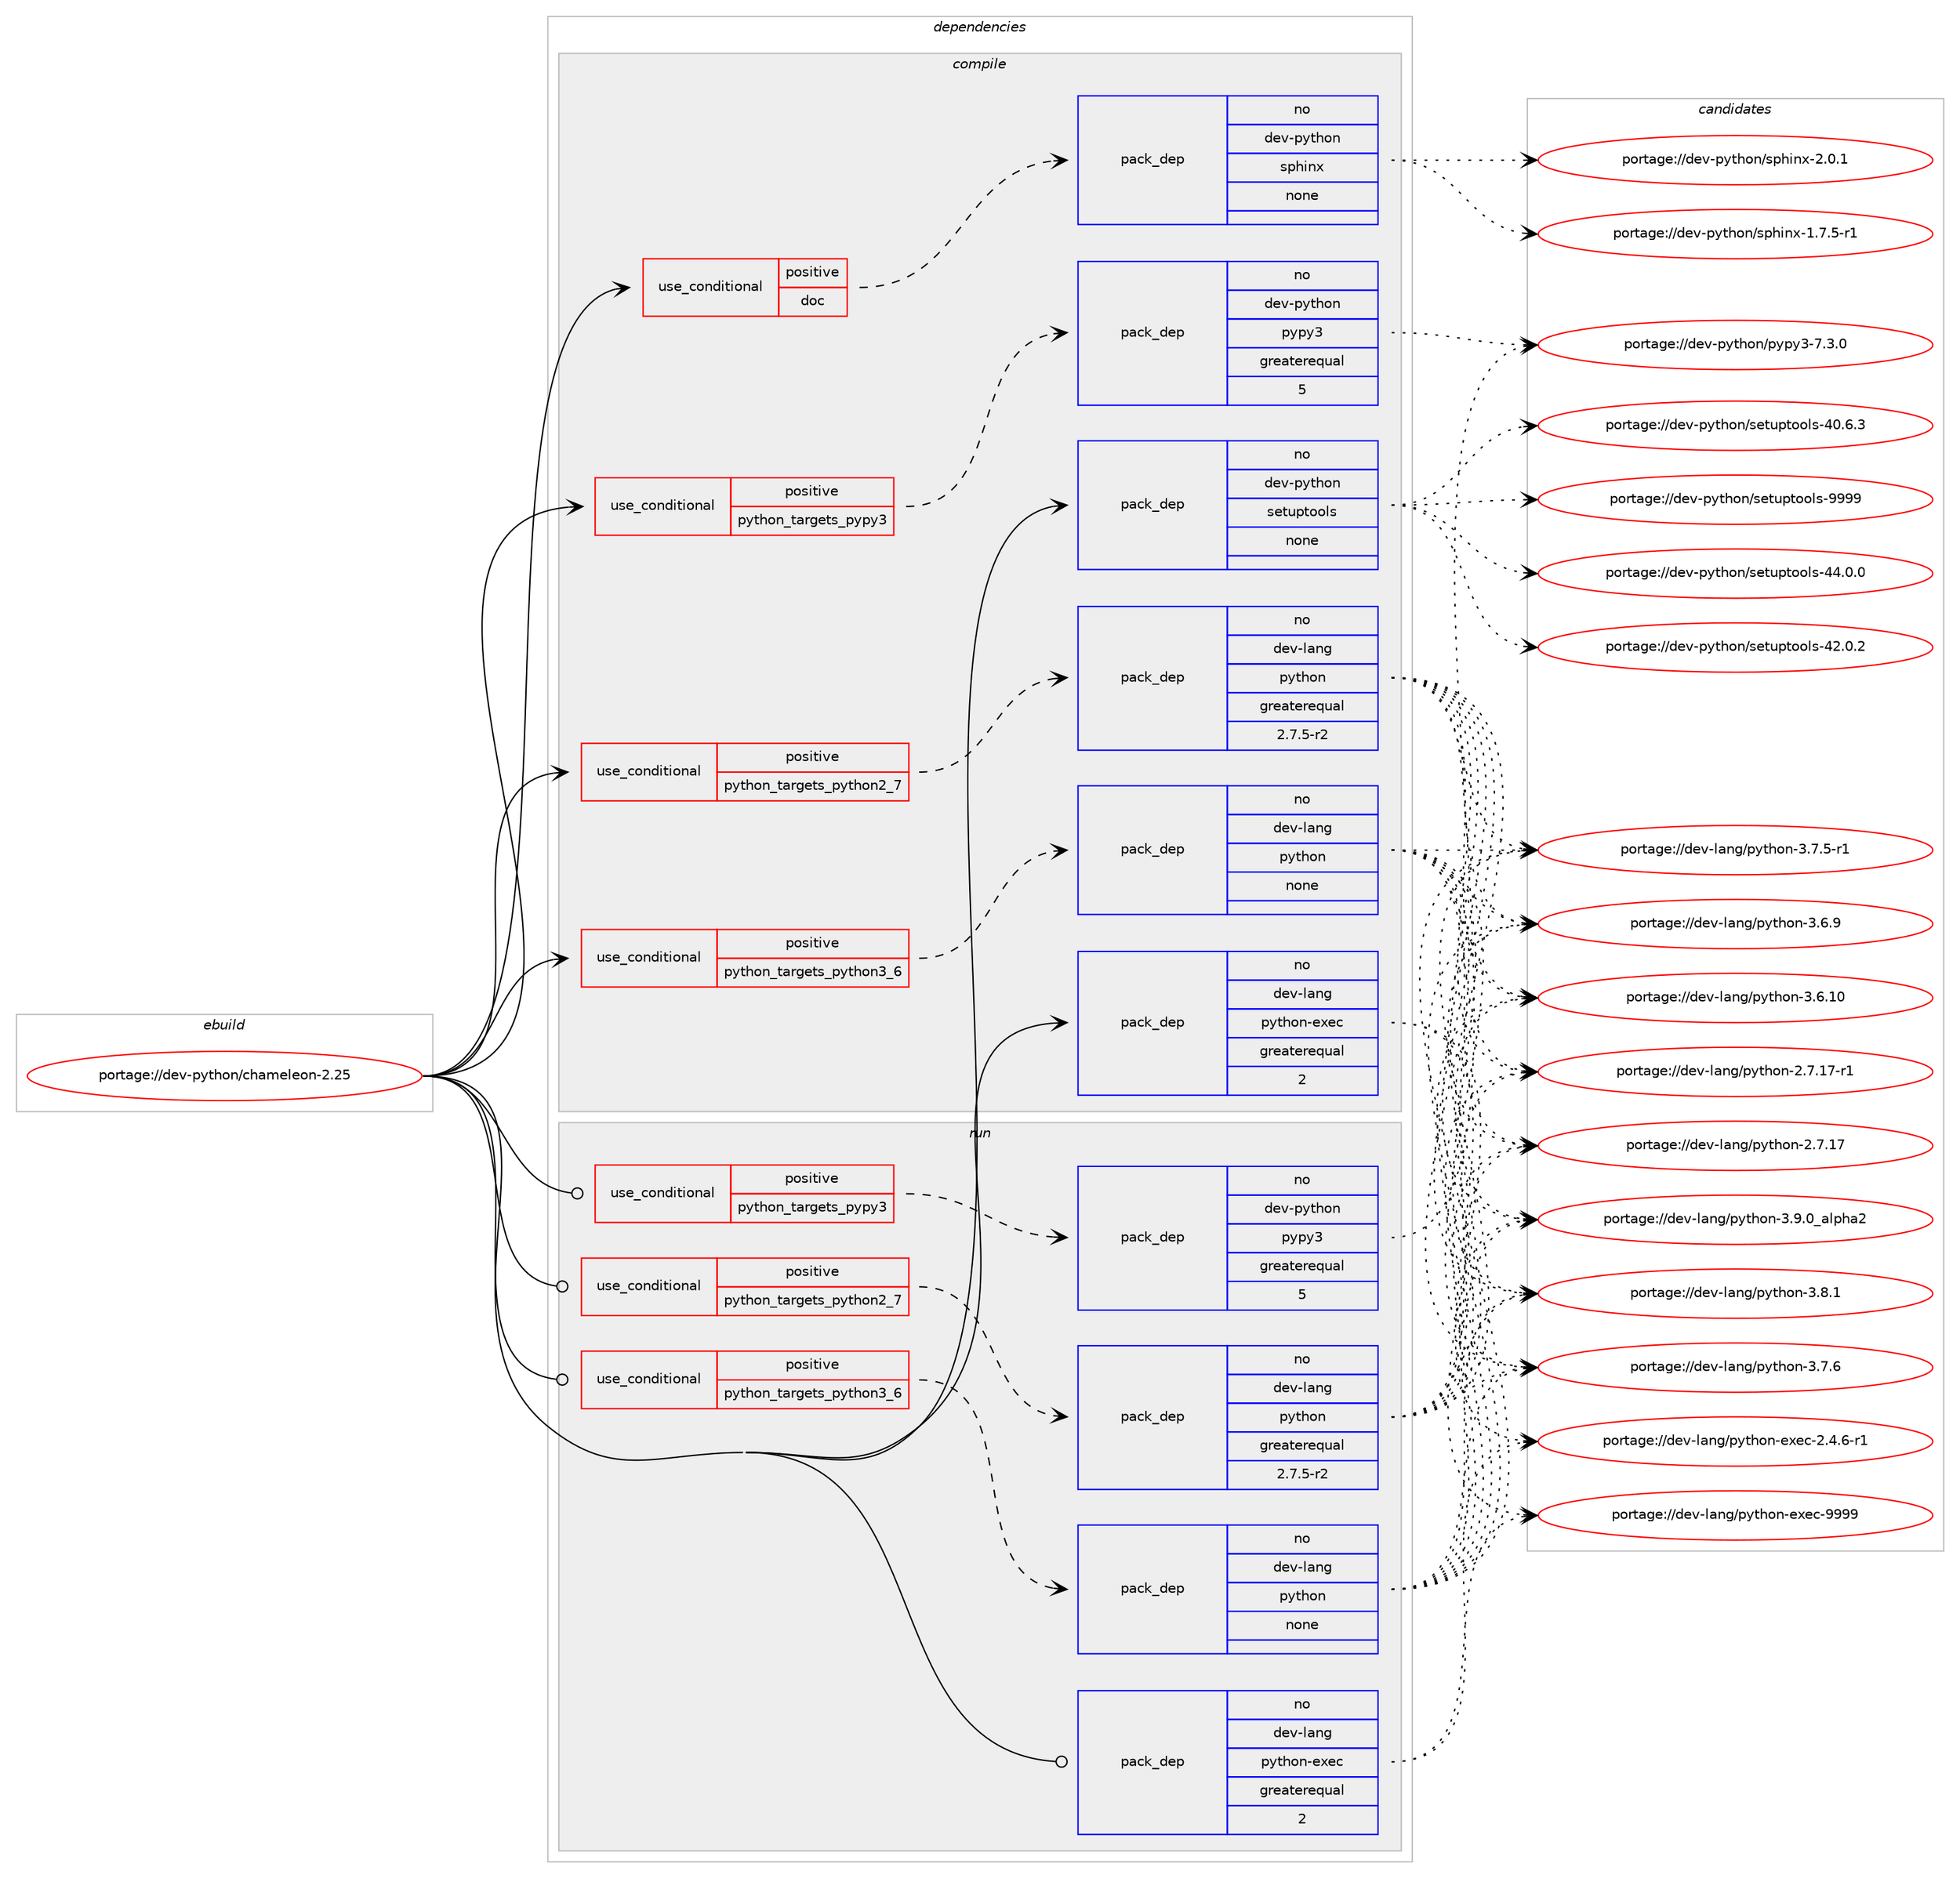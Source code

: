 digraph prolog {

# *************
# Graph options
# *************

newrank=true;
concentrate=true;
compound=true;
graph [rankdir=LR,fontname=Helvetica,fontsize=10,ranksep=1.5];#, ranksep=2.5, nodesep=0.2];
edge  [arrowhead=vee];
node  [fontname=Helvetica,fontsize=10];

# **********
# The ebuild
# **********

subgraph cluster_leftcol {
color=gray;
rank=same;
label=<<i>ebuild</i>>;
id [label="portage://dev-python/chameleon-2.25", color=red, width=4, href="../dev-python/chameleon-2.25.svg"];
}

# ****************
# The dependencies
# ****************

subgraph cluster_midcol {
color=gray;
label=<<i>dependencies</i>>;
subgraph cluster_compile {
fillcolor="#eeeeee";
style=filled;
label=<<i>compile</i>>;
subgraph cond117885 {
dependency467504 [label=<<TABLE BORDER="0" CELLBORDER="1" CELLSPACING="0" CELLPADDING="4"><TR><TD ROWSPAN="3" CELLPADDING="10">use_conditional</TD></TR><TR><TD>positive</TD></TR><TR><TD>doc</TD></TR></TABLE>>, shape=none, color=red];
subgraph pack344612 {
dependency467505 [label=<<TABLE BORDER="0" CELLBORDER="1" CELLSPACING="0" CELLPADDING="4" WIDTH="220"><TR><TD ROWSPAN="6" CELLPADDING="30">pack_dep</TD></TR><TR><TD WIDTH="110">no</TD></TR><TR><TD>dev-python</TD></TR><TR><TD>sphinx</TD></TR><TR><TD>none</TD></TR><TR><TD></TD></TR></TABLE>>, shape=none, color=blue];
}
dependency467504:e -> dependency467505:w [weight=20,style="dashed",arrowhead="vee"];
}
id:e -> dependency467504:w [weight=20,style="solid",arrowhead="vee"];
subgraph cond117886 {
dependency467506 [label=<<TABLE BORDER="0" CELLBORDER="1" CELLSPACING="0" CELLPADDING="4"><TR><TD ROWSPAN="3" CELLPADDING="10">use_conditional</TD></TR><TR><TD>positive</TD></TR><TR><TD>python_targets_pypy3</TD></TR></TABLE>>, shape=none, color=red];
subgraph pack344613 {
dependency467507 [label=<<TABLE BORDER="0" CELLBORDER="1" CELLSPACING="0" CELLPADDING="4" WIDTH="220"><TR><TD ROWSPAN="6" CELLPADDING="30">pack_dep</TD></TR><TR><TD WIDTH="110">no</TD></TR><TR><TD>dev-python</TD></TR><TR><TD>pypy3</TD></TR><TR><TD>greaterequal</TD></TR><TR><TD>5</TD></TR></TABLE>>, shape=none, color=blue];
}
dependency467506:e -> dependency467507:w [weight=20,style="dashed",arrowhead="vee"];
}
id:e -> dependency467506:w [weight=20,style="solid",arrowhead="vee"];
subgraph cond117887 {
dependency467508 [label=<<TABLE BORDER="0" CELLBORDER="1" CELLSPACING="0" CELLPADDING="4"><TR><TD ROWSPAN="3" CELLPADDING="10">use_conditional</TD></TR><TR><TD>positive</TD></TR><TR><TD>python_targets_python2_7</TD></TR></TABLE>>, shape=none, color=red];
subgraph pack344614 {
dependency467509 [label=<<TABLE BORDER="0" CELLBORDER="1" CELLSPACING="0" CELLPADDING="4" WIDTH="220"><TR><TD ROWSPAN="6" CELLPADDING="30">pack_dep</TD></TR><TR><TD WIDTH="110">no</TD></TR><TR><TD>dev-lang</TD></TR><TR><TD>python</TD></TR><TR><TD>greaterequal</TD></TR><TR><TD>2.7.5-r2</TD></TR></TABLE>>, shape=none, color=blue];
}
dependency467508:e -> dependency467509:w [weight=20,style="dashed",arrowhead="vee"];
}
id:e -> dependency467508:w [weight=20,style="solid",arrowhead="vee"];
subgraph cond117888 {
dependency467510 [label=<<TABLE BORDER="0" CELLBORDER="1" CELLSPACING="0" CELLPADDING="4"><TR><TD ROWSPAN="3" CELLPADDING="10">use_conditional</TD></TR><TR><TD>positive</TD></TR><TR><TD>python_targets_python3_6</TD></TR></TABLE>>, shape=none, color=red];
subgraph pack344615 {
dependency467511 [label=<<TABLE BORDER="0" CELLBORDER="1" CELLSPACING="0" CELLPADDING="4" WIDTH="220"><TR><TD ROWSPAN="6" CELLPADDING="30">pack_dep</TD></TR><TR><TD WIDTH="110">no</TD></TR><TR><TD>dev-lang</TD></TR><TR><TD>python</TD></TR><TR><TD>none</TD></TR><TR><TD></TD></TR></TABLE>>, shape=none, color=blue];
}
dependency467510:e -> dependency467511:w [weight=20,style="dashed",arrowhead="vee"];
}
id:e -> dependency467510:w [weight=20,style="solid",arrowhead="vee"];
subgraph pack344616 {
dependency467512 [label=<<TABLE BORDER="0" CELLBORDER="1" CELLSPACING="0" CELLPADDING="4" WIDTH="220"><TR><TD ROWSPAN="6" CELLPADDING="30">pack_dep</TD></TR><TR><TD WIDTH="110">no</TD></TR><TR><TD>dev-lang</TD></TR><TR><TD>python-exec</TD></TR><TR><TD>greaterequal</TD></TR><TR><TD>2</TD></TR></TABLE>>, shape=none, color=blue];
}
id:e -> dependency467512:w [weight=20,style="solid",arrowhead="vee"];
subgraph pack344617 {
dependency467513 [label=<<TABLE BORDER="0" CELLBORDER="1" CELLSPACING="0" CELLPADDING="4" WIDTH="220"><TR><TD ROWSPAN="6" CELLPADDING="30">pack_dep</TD></TR><TR><TD WIDTH="110">no</TD></TR><TR><TD>dev-python</TD></TR><TR><TD>setuptools</TD></TR><TR><TD>none</TD></TR><TR><TD></TD></TR></TABLE>>, shape=none, color=blue];
}
id:e -> dependency467513:w [weight=20,style="solid",arrowhead="vee"];
}
subgraph cluster_compileandrun {
fillcolor="#eeeeee";
style=filled;
label=<<i>compile and run</i>>;
}
subgraph cluster_run {
fillcolor="#eeeeee";
style=filled;
label=<<i>run</i>>;
subgraph cond117889 {
dependency467514 [label=<<TABLE BORDER="0" CELLBORDER="1" CELLSPACING="0" CELLPADDING="4"><TR><TD ROWSPAN="3" CELLPADDING="10">use_conditional</TD></TR><TR><TD>positive</TD></TR><TR><TD>python_targets_pypy3</TD></TR></TABLE>>, shape=none, color=red];
subgraph pack344618 {
dependency467515 [label=<<TABLE BORDER="0" CELLBORDER="1" CELLSPACING="0" CELLPADDING="4" WIDTH="220"><TR><TD ROWSPAN="6" CELLPADDING="30">pack_dep</TD></TR><TR><TD WIDTH="110">no</TD></TR><TR><TD>dev-python</TD></TR><TR><TD>pypy3</TD></TR><TR><TD>greaterequal</TD></TR><TR><TD>5</TD></TR></TABLE>>, shape=none, color=blue];
}
dependency467514:e -> dependency467515:w [weight=20,style="dashed",arrowhead="vee"];
}
id:e -> dependency467514:w [weight=20,style="solid",arrowhead="odot"];
subgraph cond117890 {
dependency467516 [label=<<TABLE BORDER="0" CELLBORDER="1" CELLSPACING="0" CELLPADDING="4"><TR><TD ROWSPAN="3" CELLPADDING="10">use_conditional</TD></TR><TR><TD>positive</TD></TR><TR><TD>python_targets_python2_7</TD></TR></TABLE>>, shape=none, color=red];
subgraph pack344619 {
dependency467517 [label=<<TABLE BORDER="0" CELLBORDER="1" CELLSPACING="0" CELLPADDING="4" WIDTH="220"><TR><TD ROWSPAN="6" CELLPADDING="30">pack_dep</TD></TR><TR><TD WIDTH="110">no</TD></TR><TR><TD>dev-lang</TD></TR><TR><TD>python</TD></TR><TR><TD>greaterequal</TD></TR><TR><TD>2.7.5-r2</TD></TR></TABLE>>, shape=none, color=blue];
}
dependency467516:e -> dependency467517:w [weight=20,style="dashed",arrowhead="vee"];
}
id:e -> dependency467516:w [weight=20,style="solid",arrowhead="odot"];
subgraph cond117891 {
dependency467518 [label=<<TABLE BORDER="0" CELLBORDER="1" CELLSPACING="0" CELLPADDING="4"><TR><TD ROWSPAN="3" CELLPADDING="10">use_conditional</TD></TR><TR><TD>positive</TD></TR><TR><TD>python_targets_python3_6</TD></TR></TABLE>>, shape=none, color=red];
subgraph pack344620 {
dependency467519 [label=<<TABLE BORDER="0" CELLBORDER="1" CELLSPACING="0" CELLPADDING="4" WIDTH="220"><TR><TD ROWSPAN="6" CELLPADDING="30">pack_dep</TD></TR><TR><TD WIDTH="110">no</TD></TR><TR><TD>dev-lang</TD></TR><TR><TD>python</TD></TR><TR><TD>none</TD></TR><TR><TD></TD></TR></TABLE>>, shape=none, color=blue];
}
dependency467518:e -> dependency467519:w [weight=20,style="dashed",arrowhead="vee"];
}
id:e -> dependency467518:w [weight=20,style="solid",arrowhead="odot"];
subgraph pack344621 {
dependency467520 [label=<<TABLE BORDER="0" CELLBORDER="1" CELLSPACING="0" CELLPADDING="4" WIDTH="220"><TR><TD ROWSPAN="6" CELLPADDING="30">pack_dep</TD></TR><TR><TD WIDTH="110">no</TD></TR><TR><TD>dev-lang</TD></TR><TR><TD>python-exec</TD></TR><TR><TD>greaterequal</TD></TR><TR><TD>2</TD></TR></TABLE>>, shape=none, color=blue];
}
id:e -> dependency467520:w [weight=20,style="solid",arrowhead="odot"];
}
}

# **************
# The candidates
# **************

subgraph cluster_choices {
rank=same;
color=gray;
label=<<i>candidates</i>>;

subgraph choice344612 {
color=black;
nodesep=1;
choice1001011184511212111610411111047115112104105110120455046484649 [label="portage://dev-python/sphinx-2.0.1", color=red, width=4,href="../dev-python/sphinx-2.0.1.svg"];
choice10010111845112121116104111110471151121041051101204549465546534511449 [label="portage://dev-python/sphinx-1.7.5-r1", color=red, width=4,href="../dev-python/sphinx-1.7.5-r1.svg"];
dependency467505:e -> choice1001011184511212111610411111047115112104105110120455046484649:w [style=dotted,weight="100"];
dependency467505:e -> choice10010111845112121116104111110471151121041051101204549465546534511449:w [style=dotted,weight="100"];
}
subgraph choice344613 {
color=black;
nodesep=1;
choice100101118451121211161041111104711212111212151455546514648 [label="portage://dev-python/pypy3-7.3.0", color=red, width=4,href="../dev-python/pypy3-7.3.0.svg"];
dependency467507:e -> choice100101118451121211161041111104711212111212151455546514648:w [style=dotted,weight="100"];
}
subgraph choice344614 {
color=black;
nodesep=1;
choice10010111845108971101034711212111610411111045514657464895971081121049750 [label="portage://dev-lang/python-3.9.0_alpha2", color=red, width=4,href="../dev-lang/python-3.9.0_alpha2.svg"];
choice100101118451089711010347112121116104111110455146564649 [label="portage://dev-lang/python-3.8.1", color=red, width=4,href="../dev-lang/python-3.8.1.svg"];
choice100101118451089711010347112121116104111110455146554654 [label="portage://dev-lang/python-3.7.6", color=red, width=4,href="../dev-lang/python-3.7.6.svg"];
choice1001011184510897110103471121211161041111104551465546534511449 [label="portage://dev-lang/python-3.7.5-r1", color=red, width=4,href="../dev-lang/python-3.7.5-r1.svg"];
choice100101118451089711010347112121116104111110455146544657 [label="portage://dev-lang/python-3.6.9", color=red, width=4,href="../dev-lang/python-3.6.9.svg"];
choice10010111845108971101034711212111610411111045514654464948 [label="portage://dev-lang/python-3.6.10", color=red, width=4,href="../dev-lang/python-3.6.10.svg"];
choice100101118451089711010347112121116104111110455046554649554511449 [label="portage://dev-lang/python-2.7.17-r1", color=red, width=4,href="../dev-lang/python-2.7.17-r1.svg"];
choice10010111845108971101034711212111610411111045504655464955 [label="portage://dev-lang/python-2.7.17", color=red, width=4,href="../dev-lang/python-2.7.17.svg"];
dependency467509:e -> choice10010111845108971101034711212111610411111045514657464895971081121049750:w [style=dotted,weight="100"];
dependency467509:e -> choice100101118451089711010347112121116104111110455146564649:w [style=dotted,weight="100"];
dependency467509:e -> choice100101118451089711010347112121116104111110455146554654:w [style=dotted,weight="100"];
dependency467509:e -> choice1001011184510897110103471121211161041111104551465546534511449:w [style=dotted,weight="100"];
dependency467509:e -> choice100101118451089711010347112121116104111110455146544657:w [style=dotted,weight="100"];
dependency467509:e -> choice10010111845108971101034711212111610411111045514654464948:w [style=dotted,weight="100"];
dependency467509:e -> choice100101118451089711010347112121116104111110455046554649554511449:w [style=dotted,weight="100"];
dependency467509:e -> choice10010111845108971101034711212111610411111045504655464955:w [style=dotted,weight="100"];
}
subgraph choice344615 {
color=black;
nodesep=1;
choice10010111845108971101034711212111610411111045514657464895971081121049750 [label="portage://dev-lang/python-3.9.0_alpha2", color=red, width=4,href="../dev-lang/python-3.9.0_alpha2.svg"];
choice100101118451089711010347112121116104111110455146564649 [label="portage://dev-lang/python-3.8.1", color=red, width=4,href="../dev-lang/python-3.8.1.svg"];
choice100101118451089711010347112121116104111110455146554654 [label="portage://dev-lang/python-3.7.6", color=red, width=4,href="../dev-lang/python-3.7.6.svg"];
choice1001011184510897110103471121211161041111104551465546534511449 [label="portage://dev-lang/python-3.7.5-r1", color=red, width=4,href="../dev-lang/python-3.7.5-r1.svg"];
choice100101118451089711010347112121116104111110455146544657 [label="portage://dev-lang/python-3.6.9", color=red, width=4,href="../dev-lang/python-3.6.9.svg"];
choice10010111845108971101034711212111610411111045514654464948 [label="portage://dev-lang/python-3.6.10", color=red, width=4,href="../dev-lang/python-3.6.10.svg"];
choice100101118451089711010347112121116104111110455046554649554511449 [label="portage://dev-lang/python-2.7.17-r1", color=red, width=4,href="../dev-lang/python-2.7.17-r1.svg"];
choice10010111845108971101034711212111610411111045504655464955 [label="portage://dev-lang/python-2.7.17", color=red, width=4,href="../dev-lang/python-2.7.17.svg"];
dependency467511:e -> choice10010111845108971101034711212111610411111045514657464895971081121049750:w [style=dotted,weight="100"];
dependency467511:e -> choice100101118451089711010347112121116104111110455146564649:w [style=dotted,weight="100"];
dependency467511:e -> choice100101118451089711010347112121116104111110455146554654:w [style=dotted,weight="100"];
dependency467511:e -> choice1001011184510897110103471121211161041111104551465546534511449:w [style=dotted,weight="100"];
dependency467511:e -> choice100101118451089711010347112121116104111110455146544657:w [style=dotted,weight="100"];
dependency467511:e -> choice10010111845108971101034711212111610411111045514654464948:w [style=dotted,weight="100"];
dependency467511:e -> choice100101118451089711010347112121116104111110455046554649554511449:w [style=dotted,weight="100"];
dependency467511:e -> choice10010111845108971101034711212111610411111045504655464955:w [style=dotted,weight="100"];
}
subgraph choice344616 {
color=black;
nodesep=1;
choice10010111845108971101034711212111610411111045101120101994557575757 [label="portage://dev-lang/python-exec-9999", color=red, width=4,href="../dev-lang/python-exec-9999.svg"];
choice10010111845108971101034711212111610411111045101120101994550465246544511449 [label="portage://dev-lang/python-exec-2.4.6-r1", color=red, width=4,href="../dev-lang/python-exec-2.4.6-r1.svg"];
dependency467512:e -> choice10010111845108971101034711212111610411111045101120101994557575757:w [style=dotted,weight="100"];
dependency467512:e -> choice10010111845108971101034711212111610411111045101120101994550465246544511449:w [style=dotted,weight="100"];
}
subgraph choice344617 {
color=black;
nodesep=1;
choice10010111845112121116104111110471151011161171121161111111081154557575757 [label="portage://dev-python/setuptools-9999", color=red, width=4,href="../dev-python/setuptools-9999.svg"];
choice100101118451121211161041111104711510111611711211611111110811545525246484648 [label="portage://dev-python/setuptools-44.0.0", color=red, width=4,href="../dev-python/setuptools-44.0.0.svg"];
choice100101118451121211161041111104711510111611711211611111110811545525046484650 [label="portage://dev-python/setuptools-42.0.2", color=red, width=4,href="../dev-python/setuptools-42.0.2.svg"];
choice100101118451121211161041111104711510111611711211611111110811545524846544651 [label="portage://dev-python/setuptools-40.6.3", color=red, width=4,href="../dev-python/setuptools-40.6.3.svg"];
dependency467513:e -> choice10010111845112121116104111110471151011161171121161111111081154557575757:w [style=dotted,weight="100"];
dependency467513:e -> choice100101118451121211161041111104711510111611711211611111110811545525246484648:w [style=dotted,weight="100"];
dependency467513:e -> choice100101118451121211161041111104711510111611711211611111110811545525046484650:w [style=dotted,weight="100"];
dependency467513:e -> choice100101118451121211161041111104711510111611711211611111110811545524846544651:w [style=dotted,weight="100"];
}
subgraph choice344618 {
color=black;
nodesep=1;
choice100101118451121211161041111104711212111212151455546514648 [label="portage://dev-python/pypy3-7.3.0", color=red, width=4,href="../dev-python/pypy3-7.3.0.svg"];
dependency467515:e -> choice100101118451121211161041111104711212111212151455546514648:w [style=dotted,weight="100"];
}
subgraph choice344619 {
color=black;
nodesep=1;
choice10010111845108971101034711212111610411111045514657464895971081121049750 [label="portage://dev-lang/python-3.9.0_alpha2", color=red, width=4,href="../dev-lang/python-3.9.0_alpha2.svg"];
choice100101118451089711010347112121116104111110455146564649 [label="portage://dev-lang/python-3.8.1", color=red, width=4,href="../dev-lang/python-3.8.1.svg"];
choice100101118451089711010347112121116104111110455146554654 [label="portage://dev-lang/python-3.7.6", color=red, width=4,href="../dev-lang/python-3.7.6.svg"];
choice1001011184510897110103471121211161041111104551465546534511449 [label="portage://dev-lang/python-3.7.5-r1", color=red, width=4,href="../dev-lang/python-3.7.5-r1.svg"];
choice100101118451089711010347112121116104111110455146544657 [label="portage://dev-lang/python-3.6.9", color=red, width=4,href="../dev-lang/python-3.6.9.svg"];
choice10010111845108971101034711212111610411111045514654464948 [label="portage://dev-lang/python-3.6.10", color=red, width=4,href="../dev-lang/python-3.6.10.svg"];
choice100101118451089711010347112121116104111110455046554649554511449 [label="portage://dev-lang/python-2.7.17-r1", color=red, width=4,href="../dev-lang/python-2.7.17-r1.svg"];
choice10010111845108971101034711212111610411111045504655464955 [label="portage://dev-lang/python-2.7.17", color=red, width=4,href="../dev-lang/python-2.7.17.svg"];
dependency467517:e -> choice10010111845108971101034711212111610411111045514657464895971081121049750:w [style=dotted,weight="100"];
dependency467517:e -> choice100101118451089711010347112121116104111110455146564649:w [style=dotted,weight="100"];
dependency467517:e -> choice100101118451089711010347112121116104111110455146554654:w [style=dotted,weight="100"];
dependency467517:e -> choice1001011184510897110103471121211161041111104551465546534511449:w [style=dotted,weight="100"];
dependency467517:e -> choice100101118451089711010347112121116104111110455146544657:w [style=dotted,weight="100"];
dependency467517:e -> choice10010111845108971101034711212111610411111045514654464948:w [style=dotted,weight="100"];
dependency467517:e -> choice100101118451089711010347112121116104111110455046554649554511449:w [style=dotted,weight="100"];
dependency467517:e -> choice10010111845108971101034711212111610411111045504655464955:w [style=dotted,weight="100"];
}
subgraph choice344620 {
color=black;
nodesep=1;
choice10010111845108971101034711212111610411111045514657464895971081121049750 [label="portage://dev-lang/python-3.9.0_alpha2", color=red, width=4,href="../dev-lang/python-3.9.0_alpha2.svg"];
choice100101118451089711010347112121116104111110455146564649 [label="portage://dev-lang/python-3.8.1", color=red, width=4,href="../dev-lang/python-3.8.1.svg"];
choice100101118451089711010347112121116104111110455146554654 [label="portage://dev-lang/python-3.7.6", color=red, width=4,href="../dev-lang/python-3.7.6.svg"];
choice1001011184510897110103471121211161041111104551465546534511449 [label="portage://dev-lang/python-3.7.5-r1", color=red, width=4,href="../dev-lang/python-3.7.5-r1.svg"];
choice100101118451089711010347112121116104111110455146544657 [label="portage://dev-lang/python-3.6.9", color=red, width=4,href="../dev-lang/python-3.6.9.svg"];
choice10010111845108971101034711212111610411111045514654464948 [label="portage://dev-lang/python-3.6.10", color=red, width=4,href="../dev-lang/python-3.6.10.svg"];
choice100101118451089711010347112121116104111110455046554649554511449 [label="portage://dev-lang/python-2.7.17-r1", color=red, width=4,href="../dev-lang/python-2.7.17-r1.svg"];
choice10010111845108971101034711212111610411111045504655464955 [label="portage://dev-lang/python-2.7.17", color=red, width=4,href="../dev-lang/python-2.7.17.svg"];
dependency467519:e -> choice10010111845108971101034711212111610411111045514657464895971081121049750:w [style=dotted,weight="100"];
dependency467519:e -> choice100101118451089711010347112121116104111110455146564649:w [style=dotted,weight="100"];
dependency467519:e -> choice100101118451089711010347112121116104111110455146554654:w [style=dotted,weight="100"];
dependency467519:e -> choice1001011184510897110103471121211161041111104551465546534511449:w [style=dotted,weight="100"];
dependency467519:e -> choice100101118451089711010347112121116104111110455146544657:w [style=dotted,weight="100"];
dependency467519:e -> choice10010111845108971101034711212111610411111045514654464948:w [style=dotted,weight="100"];
dependency467519:e -> choice100101118451089711010347112121116104111110455046554649554511449:w [style=dotted,weight="100"];
dependency467519:e -> choice10010111845108971101034711212111610411111045504655464955:w [style=dotted,weight="100"];
}
subgraph choice344621 {
color=black;
nodesep=1;
choice10010111845108971101034711212111610411111045101120101994557575757 [label="portage://dev-lang/python-exec-9999", color=red, width=4,href="../dev-lang/python-exec-9999.svg"];
choice10010111845108971101034711212111610411111045101120101994550465246544511449 [label="portage://dev-lang/python-exec-2.4.6-r1", color=red, width=4,href="../dev-lang/python-exec-2.4.6-r1.svg"];
dependency467520:e -> choice10010111845108971101034711212111610411111045101120101994557575757:w [style=dotted,weight="100"];
dependency467520:e -> choice10010111845108971101034711212111610411111045101120101994550465246544511449:w [style=dotted,weight="100"];
}
}

}
